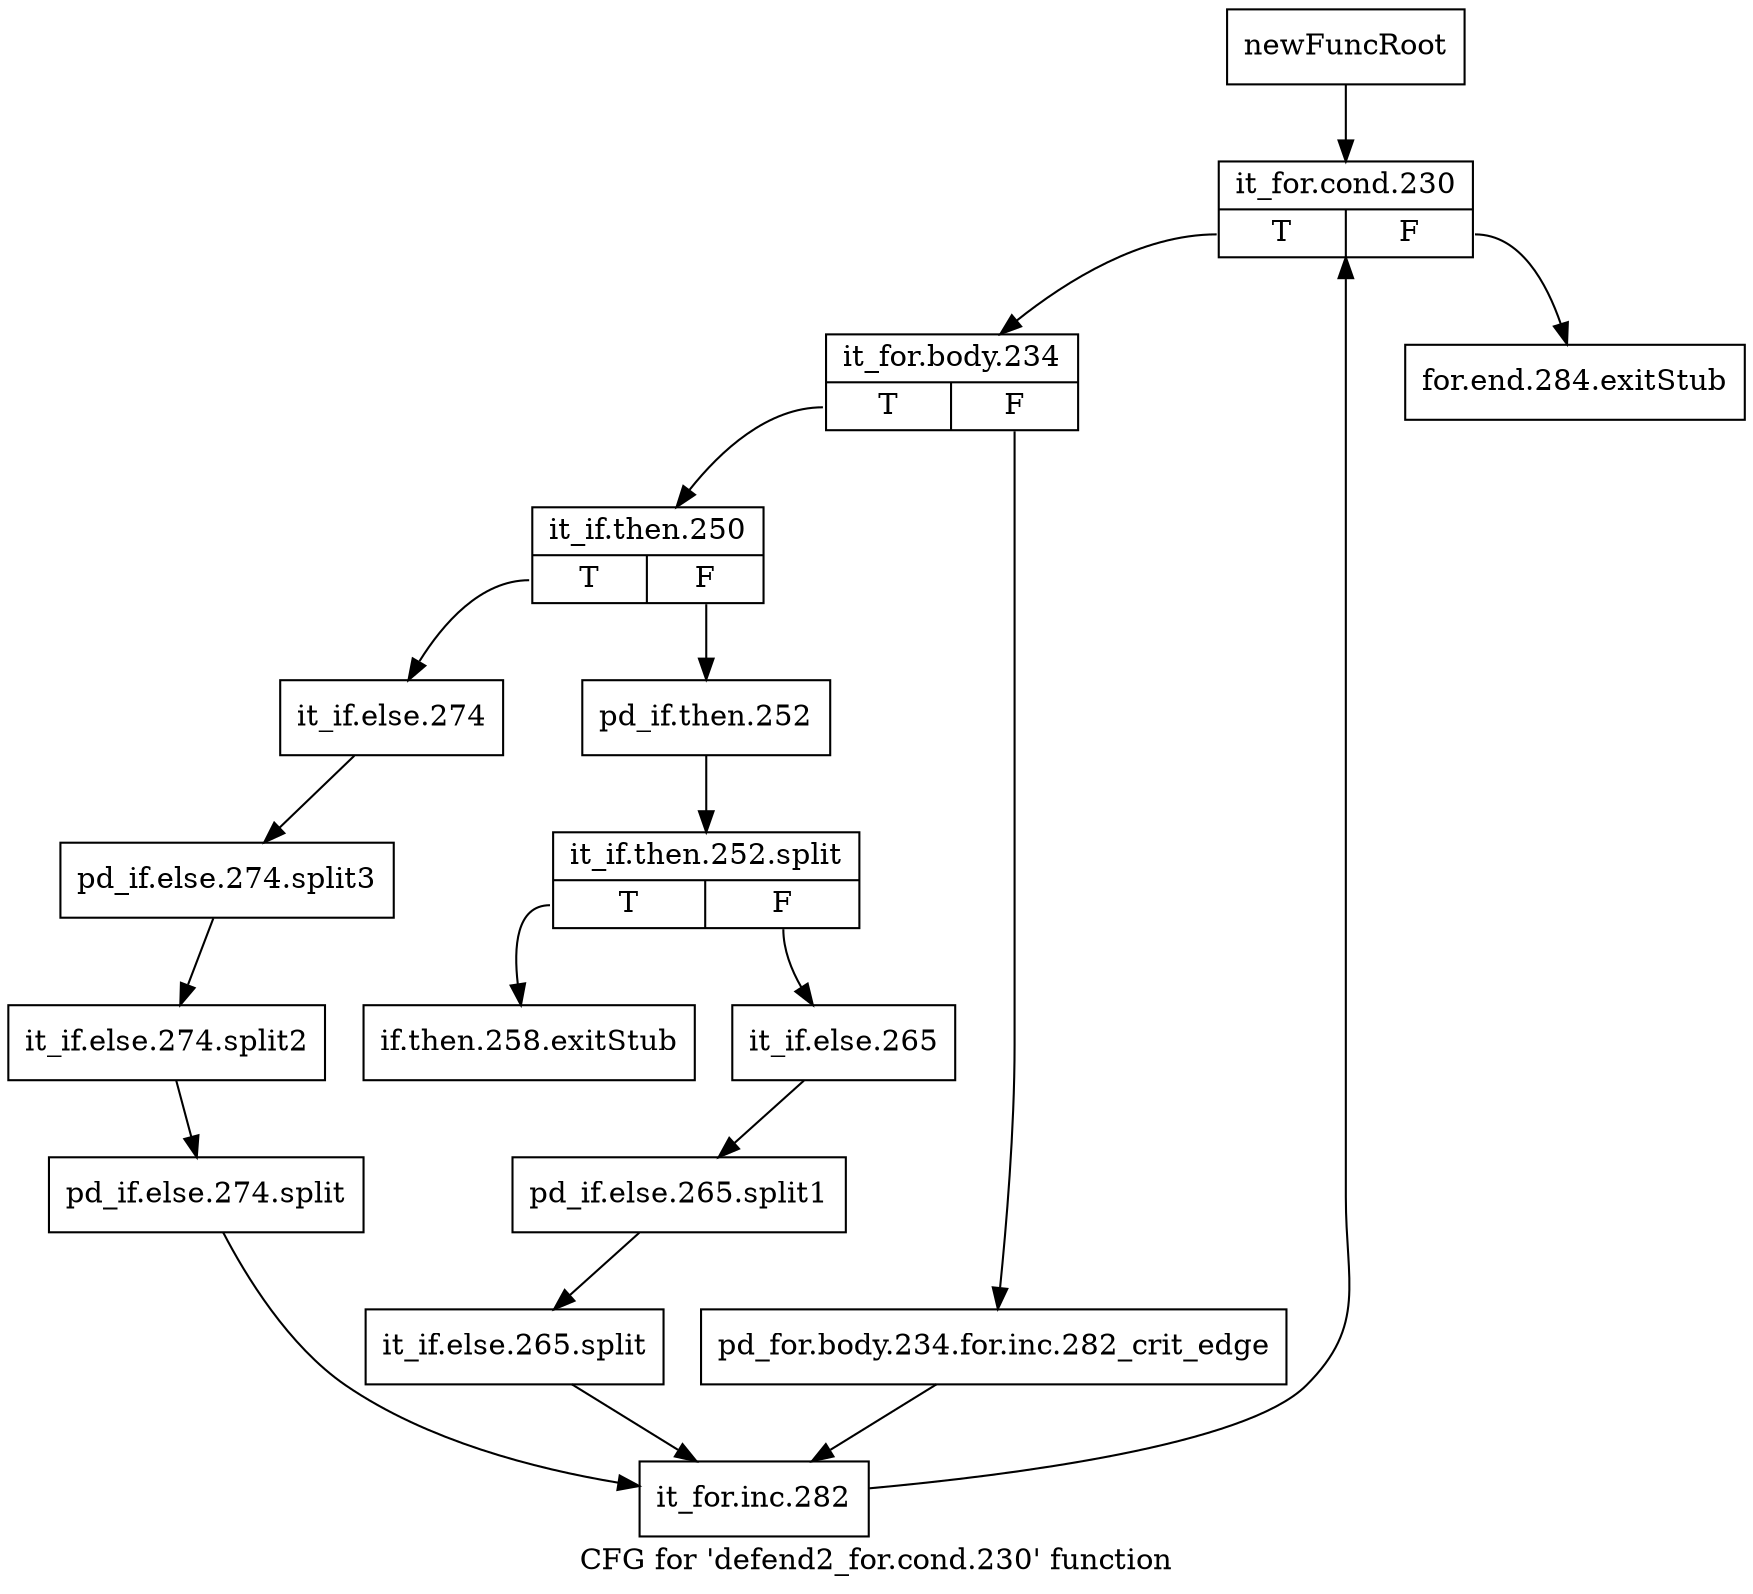 digraph "CFG for 'defend2_for.cond.230' function" {
	label="CFG for 'defend2_for.cond.230' function";

	Node0x4411a60 [shape=record,label="{newFuncRoot}"];
	Node0x4411a60 -> Node0x4411b50;
	Node0x4411ab0 [shape=record,label="{for.end.284.exitStub}"];
	Node0x4411b00 [shape=record,label="{if.then.258.exitStub}"];
	Node0x4411b50 [shape=record,label="{it_for.cond.230|{<s0>T|<s1>F}}"];
	Node0x4411b50:s0 -> Node0x4411ba0;
	Node0x4411b50:s1 -> Node0x4411ab0;
	Node0x4411ba0 [shape=record,label="{it_for.body.234|{<s0>T|<s1>F}}"];
	Node0x4411ba0:s0 -> Node0x4411c40;
	Node0x4411ba0:s1 -> Node0x4411bf0;
	Node0x4411bf0 [shape=record,label="{pd_for.body.234.for.inc.282_crit_edge}"];
	Node0x4411bf0 -> Node0x4411d80;
	Node0x4411c40 [shape=record,label="{it_if.then.250|{<s0>T|<s1>F}}"];
	Node0x4411c40:s0 -> Node0x4411d30;
	Node0x4411c40:s1 -> Node0x4411c90;
	Node0x4411c90 [shape=record,label="{pd_if.then.252}"];
	Node0x4411c90 -> Node0x53782e0;
	Node0x53782e0 [shape=record,label="{it_if.then.252.split|{<s0>T|<s1>F}}"];
	Node0x53782e0:s0 -> Node0x4411b00;
	Node0x53782e0:s1 -> Node0x4411ce0;
	Node0x4411ce0 [shape=record,label="{it_if.else.265}"];
	Node0x4411ce0 -> Node0x50f5620;
	Node0x50f5620 [shape=record,label="{pd_if.else.265.split1}"];
	Node0x50f5620 -> Node0x53766b0;
	Node0x53766b0 [shape=record,label="{it_if.else.265.split}"];
	Node0x53766b0 -> Node0x4411d80;
	Node0x4411d30 [shape=record,label="{it_if.else.274}"];
	Node0x4411d30 -> Node0x5102300;
	Node0x5102300 [shape=record,label="{pd_if.else.274.split3}"];
	Node0x5102300 -> Node0x50e7860;
	Node0x50e7860 [shape=record,label="{it_if.else.274.split2}"];
	Node0x50e7860 -> Node0x53765c0;
	Node0x53765c0 [shape=record,label="{pd_if.else.274.split}"];
	Node0x53765c0 -> Node0x4411d80;
	Node0x4411d80 [shape=record,label="{it_for.inc.282}"];
	Node0x4411d80 -> Node0x4411b50;
}
